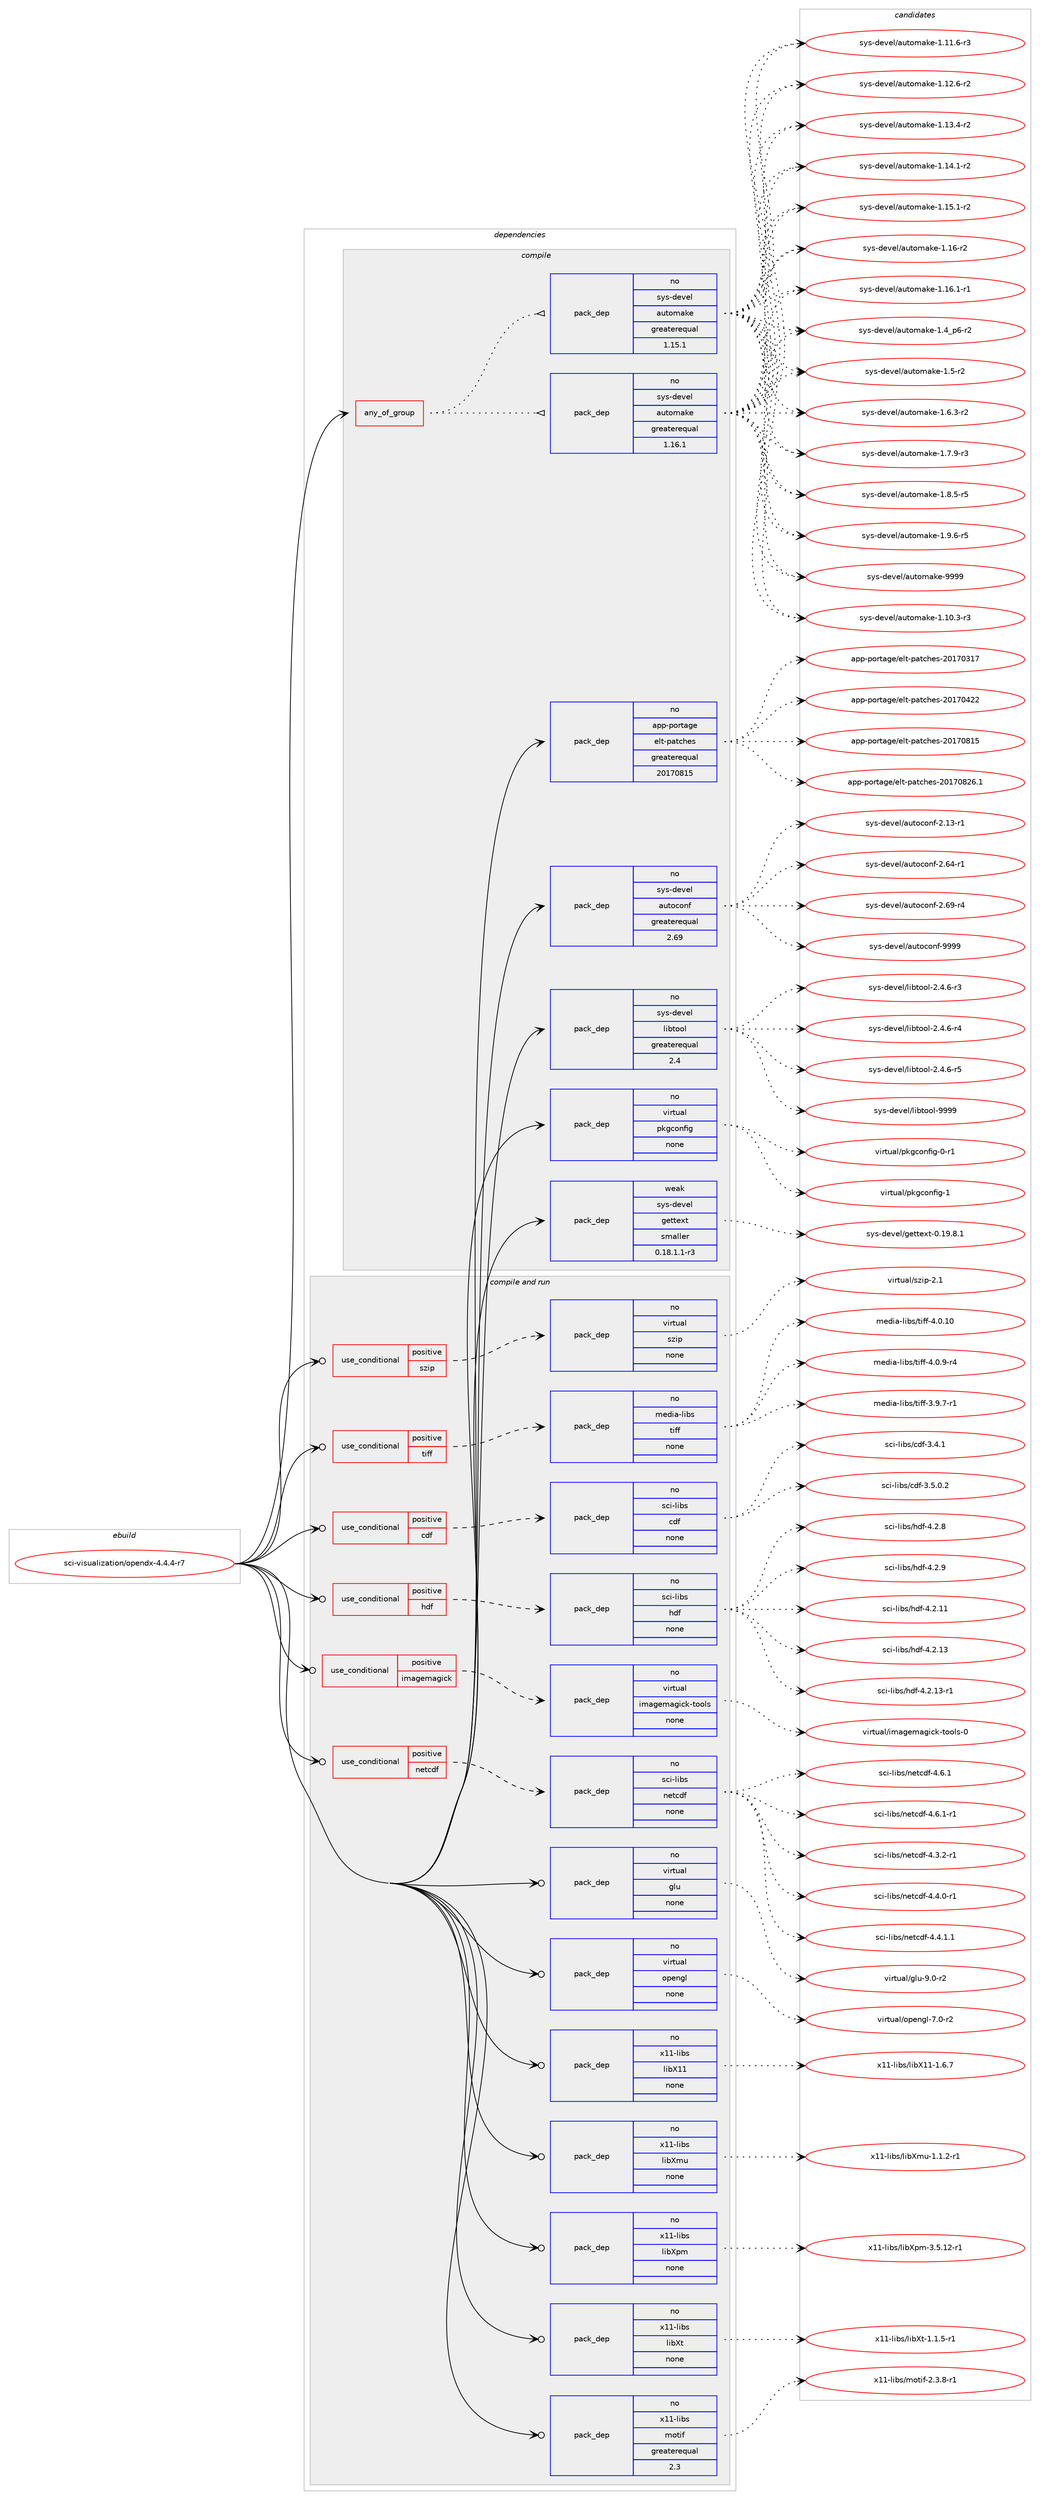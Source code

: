 digraph prolog {

# *************
# Graph options
# *************

newrank=true;
concentrate=true;
compound=true;
graph [rankdir=LR,fontname=Helvetica,fontsize=10,ranksep=1.5];#, ranksep=2.5, nodesep=0.2];
edge  [arrowhead=vee];
node  [fontname=Helvetica,fontsize=10];

# **********
# The ebuild
# **********

subgraph cluster_leftcol {
color=gray;
rank=same;
label=<<i>ebuild</i>>;
id [label="sci-visualization/opendx-4.4.4-r7", color=red, width=4, href="../sci-visualization/opendx-4.4.4-r7.svg"];
}

# ****************
# The dependencies
# ****************

subgraph cluster_midcol {
color=gray;
label=<<i>dependencies</i>>;
subgraph cluster_compile {
fillcolor="#eeeeee";
style=filled;
label=<<i>compile</i>>;
subgraph any27062 {
dependency1702295 [label=<<TABLE BORDER="0" CELLBORDER="1" CELLSPACING="0" CELLPADDING="4"><TR><TD CELLPADDING="10">any_of_group</TD></TR></TABLE>>, shape=none, color=red];subgraph pack1218822 {
dependency1702296 [label=<<TABLE BORDER="0" CELLBORDER="1" CELLSPACING="0" CELLPADDING="4" WIDTH="220"><TR><TD ROWSPAN="6" CELLPADDING="30">pack_dep</TD></TR><TR><TD WIDTH="110">no</TD></TR><TR><TD>sys-devel</TD></TR><TR><TD>automake</TD></TR><TR><TD>greaterequal</TD></TR><TR><TD>1.16.1</TD></TR></TABLE>>, shape=none, color=blue];
}
dependency1702295:e -> dependency1702296:w [weight=20,style="dotted",arrowhead="oinv"];
subgraph pack1218823 {
dependency1702297 [label=<<TABLE BORDER="0" CELLBORDER="1" CELLSPACING="0" CELLPADDING="4" WIDTH="220"><TR><TD ROWSPAN="6" CELLPADDING="30">pack_dep</TD></TR><TR><TD WIDTH="110">no</TD></TR><TR><TD>sys-devel</TD></TR><TR><TD>automake</TD></TR><TR><TD>greaterequal</TD></TR><TR><TD>1.15.1</TD></TR></TABLE>>, shape=none, color=blue];
}
dependency1702295:e -> dependency1702297:w [weight=20,style="dotted",arrowhead="oinv"];
}
id:e -> dependency1702295:w [weight=20,style="solid",arrowhead="vee"];
subgraph pack1218824 {
dependency1702298 [label=<<TABLE BORDER="0" CELLBORDER="1" CELLSPACING="0" CELLPADDING="4" WIDTH="220"><TR><TD ROWSPAN="6" CELLPADDING="30">pack_dep</TD></TR><TR><TD WIDTH="110">no</TD></TR><TR><TD>app-portage</TD></TR><TR><TD>elt-patches</TD></TR><TR><TD>greaterequal</TD></TR><TR><TD>20170815</TD></TR></TABLE>>, shape=none, color=blue];
}
id:e -> dependency1702298:w [weight=20,style="solid",arrowhead="vee"];
subgraph pack1218825 {
dependency1702299 [label=<<TABLE BORDER="0" CELLBORDER="1" CELLSPACING="0" CELLPADDING="4" WIDTH="220"><TR><TD ROWSPAN="6" CELLPADDING="30">pack_dep</TD></TR><TR><TD WIDTH="110">no</TD></TR><TR><TD>sys-devel</TD></TR><TR><TD>autoconf</TD></TR><TR><TD>greaterequal</TD></TR><TR><TD>2.69</TD></TR></TABLE>>, shape=none, color=blue];
}
id:e -> dependency1702299:w [weight=20,style="solid",arrowhead="vee"];
subgraph pack1218826 {
dependency1702300 [label=<<TABLE BORDER="0" CELLBORDER="1" CELLSPACING="0" CELLPADDING="4" WIDTH="220"><TR><TD ROWSPAN="6" CELLPADDING="30">pack_dep</TD></TR><TR><TD WIDTH="110">no</TD></TR><TR><TD>sys-devel</TD></TR><TR><TD>libtool</TD></TR><TR><TD>greaterequal</TD></TR><TR><TD>2.4</TD></TR></TABLE>>, shape=none, color=blue];
}
id:e -> dependency1702300:w [weight=20,style="solid",arrowhead="vee"];
subgraph pack1218827 {
dependency1702301 [label=<<TABLE BORDER="0" CELLBORDER="1" CELLSPACING="0" CELLPADDING="4" WIDTH="220"><TR><TD ROWSPAN="6" CELLPADDING="30">pack_dep</TD></TR><TR><TD WIDTH="110">no</TD></TR><TR><TD>virtual</TD></TR><TR><TD>pkgconfig</TD></TR><TR><TD>none</TD></TR><TR><TD></TD></TR></TABLE>>, shape=none, color=blue];
}
id:e -> dependency1702301:w [weight=20,style="solid",arrowhead="vee"];
subgraph pack1218828 {
dependency1702302 [label=<<TABLE BORDER="0" CELLBORDER="1" CELLSPACING="0" CELLPADDING="4" WIDTH="220"><TR><TD ROWSPAN="6" CELLPADDING="30">pack_dep</TD></TR><TR><TD WIDTH="110">weak</TD></TR><TR><TD>sys-devel</TD></TR><TR><TD>gettext</TD></TR><TR><TD>smaller</TD></TR><TR><TD>0.18.1.1-r3</TD></TR></TABLE>>, shape=none, color=blue];
}
id:e -> dependency1702302:w [weight=20,style="solid",arrowhead="vee"];
}
subgraph cluster_compileandrun {
fillcolor="#eeeeee";
style=filled;
label=<<i>compile and run</i>>;
subgraph cond455559 {
dependency1702303 [label=<<TABLE BORDER="0" CELLBORDER="1" CELLSPACING="0" CELLPADDING="4"><TR><TD ROWSPAN="3" CELLPADDING="10">use_conditional</TD></TR><TR><TD>positive</TD></TR><TR><TD>cdf</TD></TR></TABLE>>, shape=none, color=red];
subgraph pack1218829 {
dependency1702304 [label=<<TABLE BORDER="0" CELLBORDER="1" CELLSPACING="0" CELLPADDING="4" WIDTH="220"><TR><TD ROWSPAN="6" CELLPADDING="30">pack_dep</TD></TR><TR><TD WIDTH="110">no</TD></TR><TR><TD>sci-libs</TD></TR><TR><TD>cdf</TD></TR><TR><TD>none</TD></TR><TR><TD></TD></TR></TABLE>>, shape=none, color=blue];
}
dependency1702303:e -> dependency1702304:w [weight=20,style="dashed",arrowhead="vee"];
}
id:e -> dependency1702303:w [weight=20,style="solid",arrowhead="odotvee"];
subgraph cond455560 {
dependency1702305 [label=<<TABLE BORDER="0" CELLBORDER="1" CELLSPACING="0" CELLPADDING="4"><TR><TD ROWSPAN="3" CELLPADDING="10">use_conditional</TD></TR><TR><TD>positive</TD></TR><TR><TD>hdf</TD></TR></TABLE>>, shape=none, color=red];
subgraph pack1218830 {
dependency1702306 [label=<<TABLE BORDER="0" CELLBORDER="1" CELLSPACING="0" CELLPADDING="4" WIDTH="220"><TR><TD ROWSPAN="6" CELLPADDING="30">pack_dep</TD></TR><TR><TD WIDTH="110">no</TD></TR><TR><TD>sci-libs</TD></TR><TR><TD>hdf</TD></TR><TR><TD>none</TD></TR><TR><TD></TD></TR></TABLE>>, shape=none, color=blue];
}
dependency1702305:e -> dependency1702306:w [weight=20,style="dashed",arrowhead="vee"];
}
id:e -> dependency1702305:w [weight=20,style="solid",arrowhead="odotvee"];
subgraph cond455561 {
dependency1702307 [label=<<TABLE BORDER="0" CELLBORDER="1" CELLSPACING="0" CELLPADDING="4"><TR><TD ROWSPAN="3" CELLPADDING="10">use_conditional</TD></TR><TR><TD>positive</TD></TR><TR><TD>imagemagick</TD></TR></TABLE>>, shape=none, color=red];
subgraph pack1218831 {
dependency1702308 [label=<<TABLE BORDER="0" CELLBORDER="1" CELLSPACING="0" CELLPADDING="4" WIDTH="220"><TR><TD ROWSPAN="6" CELLPADDING="30">pack_dep</TD></TR><TR><TD WIDTH="110">no</TD></TR><TR><TD>virtual</TD></TR><TR><TD>imagemagick-tools</TD></TR><TR><TD>none</TD></TR><TR><TD></TD></TR></TABLE>>, shape=none, color=blue];
}
dependency1702307:e -> dependency1702308:w [weight=20,style="dashed",arrowhead="vee"];
}
id:e -> dependency1702307:w [weight=20,style="solid",arrowhead="odotvee"];
subgraph cond455562 {
dependency1702309 [label=<<TABLE BORDER="0" CELLBORDER="1" CELLSPACING="0" CELLPADDING="4"><TR><TD ROWSPAN="3" CELLPADDING="10">use_conditional</TD></TR><TR><TD>positive</TD></TR><TR><TD>netcdf</TD></TR></TABLE>>, shape=none, color=red];
subgraph pack1218832 {
dependency1702310 [label=<<TABLE BORDER="0" CELLBORDER="1" CELLSPACING="0" CELLPADDING="4" WIDTH="220"><TR><TD ROWSPAN="6" CELLPADDING="30">pack_dep</TD></TR><TR><TD WIDTH="110">no</TD></TR><TR><TD>sci-libs</TD></TR><TR><TD>netcdf</TD></TR><TR><TD>none</TD></TR><TR><TD></TD></TR></TABLE>>, shape=none, color=blue];
}
dependency1702309:e -> dependency1702310:w [weight=20,style="dashed",arrowhead="vee"];
}
id:e -> dependency1702309:w [weight=20,style="solid",arrowhead="odotvee"];
subgraph cond455563 {
dependency1702311 [label=<<TABLE BORDER="0" CELLBORDER="1" CELLSPACING="0" CELLPADDING="4"><TR><TD ROWSPAN="3" CELLPADDING="10">use_conditional</TD></TR><TR><TD>positive</TD></TR><TR><TD>szip</TD></TR></TABLE>>, shape=none, color=red];
subgraph pack1218833 {
dependency1702312 [label=<<TABLE BORDER="0" CELLBORDER="1" CELLSPACING="0" CELLPADDING="4" WIDTH="220"><TR><TD ROWSPAN="6" CELLPADDING="30">pack_dep</TD></TR><TR><TD WIDTH="110">no</TD></TR><TR><TD>virtual</TD></TR><TR><TD>szip</TD></TR><TR><TD>none</TD></TR><TR><TD></TD></TR></TABLE>>, shape=none, color=blue];
}
dependency1702311:e -> dependency1702312:w [weight=20,style="dashed",arrowhead="vee"];
}
id:e -> dependency1702311:w [weight=20,style="solid",arrowhead="odotvee"];
subgraph cond455564 {
dependency1702313 [label=<<TABLE BORDER="0" CELLBORDER="1" CELLSPACING="0" CELLPADDING="4"><TR><TD ROWSPAN="3" CELLPADDING="10">use_conditional</TD></TR><TR><TD>positive</TD></TR><TR><TD>tiff</TD></TR></TABLE>>, shape=none, color=red];
subgraph pack1218834 {
dependency1702314 [label=<<TABLE BORDER="0" CELLBORDER="1" CELLSPACING="0" CELLPADDING="4" WIDTH="220"><TR><TD ROWSPAN="6" CELLPADDING="30">pack_dep</TD></TR><TR><TD WIDTH="110">no</TD></TR><TR><TD>media-libs</TD></TR><TR><TD>tiff</TD></TR><TR><TD>none</TD></TR><TR><TD></TD></TR></TABLE>>, shape=none, color=blue];
}
dependency1702313:e -> dependency1702314:w [weight=20,style="dashed",arrowhead="vee"];
}
id:e -> dependency1702313:w [weight=20,style="solid",arrowhead="odotvee"];
subgraph pack1218835 {
dependency1702315 [label=<<TABLE BORDER="0" CELLBORDER="1" CELLSPACING="0" CELLPADDING="4" WIDTH="220"><TR><TD ROWSPAN="6" CELLPADDING="30">pack_dep</TD></TR><TR><TD WIDTH="110">no</TD></TR><TR><TD>virtual</TD></TR><TR><TD>glu</TD></TR><TR><TD>none</TD></TR><TR><TD></TD></TR></TABLE>>, shape=none, color=blue];
}
id:e -> dependency1702315:w [weight=20,style="solid",arrowhead="odotvee"];
subgraph pack1218836 {
dependency1702316 [label=<<TABLE BORDER="0" CELLBORDER="1" CELLSPACING="0" CELLPADDING="4" WIDTH="220"><TR><TD ROWSPAN="6" CELLPADDING="30">pack_dep</TD></TR><TR><TD WIDTH="110">no</TD></TR><TR><TD>virtual</TD></TR><TR><TD>opengl</TD></TR><TR><TD>none</TD></TR><TR><TD></TD></TR></TABLE>>, shape=none, color=blue];
}
id:e -> dependency1702316:w [weight=20,style="solid",arrowhead="odotvee"];
subgraph pack1218837 {
dependency1702317 [label=<<TABLE BORDER="0" CELLBORDER="1" CELLSPACING="0" CELLPADDING="4" WIDTH="220"><TR><TD ROWSPAN="6" CELLPADDING="30">pack_dep</TD></TR><TR><TD WIDTH="110">no</TD></TR><TR><TD>x11-libs</TD></TR><TR><TD>libX11</TD></TR><TR><TD>none</TD></TR><TR><TD></TD></TR></TABLE>>, shape=none, color=blue];
}
id:e -> dependency1702317:w [weight=20,style="solid",arrowhead="odotvee"];
subgraph pack1218838 {
dependency1702318 [label=<<TABLE BORDER="0" CELLBORDER="1" CELLSPACING="0" CELLPADDING="4" WIDTH="220"><TR><TD ROWSPAN="6" CELLPADDING="30">pack_dep</TD></TR><TR><TD WIDTH="110">no</TD></TR><TR><TD>x11-libs</TD></TR><TR><TD>libXmu</TD></TR><TR><TD>none</TD></TR><TR><TD></TD></TR></TABLE>>, shape=none, color=blue];
}
id:e -> dependency1702318:w [weight=20,style="solid",arrowhead="odotvee"];
subgraph pack1218839 {
dependency1702319 [label=<<TABLE BORDER="0" CELLBORDER="1" CELLSPACING="0" CELLPADDING="4" WIDTH="220"><TR><TD ROWSPAN="6" CELLPADDING="30">pack_dep</TD></TR><TR><TD WIDTH="110">no</TD></TR><TR><TD>x11-libs</TD></TR><TR><TD>libXpm</TD></TR><TR><TD>none</TD></TR><TR><TD></TD></TR></TABLE>>, shape=none, color=blue];
}
id:e -> dependency1702319:w [weight=20,style="solid",arrowhead="odotvee"];
subgraph pack1218840 {
dependency1702320 [label=<<TABLE BORDER="0" CELLBORDER="1" CELLSPACING="0" CELLPADDING="4" WIDTH="220"><TR><TD ROWSPAN="6" CELLPADDING="30">pack_dep</TD></TR><TR><TD WIDTH="110">no</TD></TR><TR><TD>x11-libs</TD></TR><TR><TD>libXt</TD></TR><TR><TD>none</TD></TR><TR><TD></TD></TR></TABLE>>, shape=none, color=blue];
}
id:e -> dependency1702320:w [weight=20,style="solid",arrowhead="odotvee"];
subgraph pack1218841 {
dependency1702321 [label=<<TABLE BORDER="0" CELLBORDER="1" CELLSPACING="0" CELLPADDING="4" WIDTH="220"><TR><TD ROWSPAN="6" CELLPADDING="30">pack_dep</TD></TR><TR><TD WIDTH="110">no</TD></TR><TR><TD>x11-libs</TD></TR><TR><TD>motif</TD></TR><TR><TD>greaterequal</TD></TR><TR><TD>2.3</TD></TR></TABLE>>, shape=none, color=blue];
}
id:e -> dependency1702321:w [weight=20,style="solid",arrowhead="odotvee"];
}
subgraph cluster_run {
fillcolor="#eeeeee";
style=filled;
label=<<i>run</i>>;
}
}

# **************
# The candidates
# **************

subgraph cluster_choices {
rank=same;
color=gray;
label=<<i>candidates</i>>;

subgraph choice1218822 {
color=black;
nodesep=1;
choice11512111545100101118101108479711711611110997107101454946494846514511451 [label="sys-devel/automake-1.10.3-r3", color=red, width=4,href="../sys-devel/automake-1.10.3-r3.svg"];
choice11512111545100101118101108479711711611110997107101454946494946544511451 [label="sys-devel/automake-1.11.6-r3", color=red, width=4,href="../sys-devel/automake-1.11.6-r3.svg"];
choice11512111545100101118101108479711711611110997107101454946495046544511450 [label="sys-devel/automake-1.12.6-r2", color=red, width=4,href="../sys-devel/automake-1.12.6-r2.svg"];
choice11512111545100101118101108479711711611110997107101454946495146524511450 [label="sys-devel/automake-1.13.4-r2", color=red, width=4,href="../sys-devel/automake-1.13.4-r2.svg"];
choice11512111545100101118101108479711711611110997107101454946495246494511450 [label="sys-devel/automake-1.14.1-r2", color=red, width=4,href="../sys-devel/automake-1.14.1-r2.svg"];
choice11512111545100101118101108479711711611110997107101454946495346494511450 [label="sys-devel/automake-1.15.1-r2", color=red, width=4,href="../sys-devel/automake-1.15.1-r2.svg"];
choice1151211154510010111810110847971171161111099710710145494649544511450 [label="sys-devel/automake-1.16-r2", color=red, width=4,href="../sys-devel/automake-1.16-r2.svg"];
choice11512111545100101118101108479711711611110997107101454946495446494511449 [label="sys-devel/automake-1.16.1-r1", color=red, width=4,href="../sys-devel/automake-1.16.1-r1.svg"];
choice115121115451001011181011084797117116111109971071014549465295112544511450 [label="sys-devel/automake-1.4_p6-r2", color=red, width=4,href="../sys-devel/automake-1.4_p6-r2.svg"];
choice11512111545100101118101108479711711611110997107101454946534511450 [label="sys-devel/automake-1.5-r2", color=red, width=4,href="../sys-devel/automake-1.5-r2.svg"];
choice115121115451001011181011084797117116111109971071014549465446514511450 [label="sys-devel/automake-1.6.3-r2", color=red, width=4,href="../sys-devel/automake-1.6.3-r2.svg"];
choice115121115451001011181011084797117116111109971071014549465546574511451 [label="sys-devel/automake-1.7.9-r3", color=red, width=4,href="../sys-devel/automake-1.7.9-r3.svg"];
choice115121115451001011181011084797117116111109971071014549465646534511453 [label="sys-devel/automake-1.8.5-r5", color=red, width=4,href="../sys-devel/automake-1.8.5-r5.svg"];
choice115121115451001011181011084797117116111109971071014549465746544511453 [label="sys-devel/automake-1.9.6-r5", color=red, width=4,href="../sys-devel/automake-1.9.6-r5.svg"];
choice115121115451001011181011084797117116111109971071014557575757 [label="sys-devel/automake-9999", color=red, width=4,href="../sys-devel/automake-9999.svg"];
dependency1702296:e -> choice11512111545100101118101108479711711611110997107101454946494846514511451:w [style=dotted,weight="100"];
dependency1702296:e -> choice11512111545100101118101108479711711611110997107101454946494946544511451:w [style=dotted,weight="100"];
dependency1702296:e -> choice11512111545100101118101108479711711611110997107101454946495046544511450:w [style=dotted,weight="100"];
dependency1702296:e -> choice11512111545100101118101108479711711611110997107101454946495146524511450:w [style=dotted,weight="100"];
dependency1702296:e -> choice11512111545100101118101108479711711611110997107101454946495246494511450:w [style=dotted,weight="100"];
dependency1702296:e -> choice11512111545100101118101108479711711611110997107101454946495346494511450:w [style=dotted,weight="100"];
dependency1702296:e -> choice1151211154510010111810110847971171161111099710710145494649544511450:w [style=dotted,weight="100"];
dependency1702296:e -> choice11512111545100101118101108479711711611110997107101454946495446494511449:w [style=dotted,weight="100"];
dependency1702296:e -> choice115121115451001011181011084797117116111109971071014549465295112544511450:w [style=dotted,weight="100"];
dependency1702296:e -> choice11512111545100101118101108479711711611110997107101454946534511450:w [style=dotted,weight="100"];
dependency1702296:e -> choice115121115451001011181011084797117116111109971071014549465446514511450:w [style=dotted,weight="100"];
dependency1702296:e -> choice115121115451001011181011084797117116111109971071014549465546574511451:w [style=dotted,weight="100"];
dependency1702296:e -> choice115121115451001011181011084797117116111109971071014549465646534511453:w [style=dotted,weight="100"];
dependency1702296:e -> choice115121115451001011181011084797117116111109971071014549465746544511453:w [style=dotted,weight="100"];
dependency1702296:e -> choice115121115451001011181011084797117116111109971071014557575757:w [style=dotted,weight="100"];
}
subgraph choice1218823 {
color=black;
nodesep=1;
choice11512111545100101118101108479711711611110997107101454946494846514511451 [label="sys-devel/automake-1.10.3-r3", color=red, width=4,href="../sys-devel/automake-1.10.3-r3.svg"];
choice11512111545100101118101108479711711611110997107101454946494946544511451 [label="sys-devel/automake-1.11.6-r3", color=red, width=4,href="../sys-devel/automake-1.11.6-r3.svg"];
choice11512111545100101118101108479711711611110997107101454946495046544511450 [label="sys-devel/automake-1.12.6-r2", color=red, width=4,href="../sys-devel/automake-1.12.6-r2.svg"];
choice11512111545100101118101108479711711611110997107101454946495146524511450 [label="sys-devel/automake-1.13.4-r2", color=red, width=4,href="../sys-devel/automake-1.13.4-r2.svg"];
choice11512111545100101118101108479711711611110997107101454946495246494511450 [label="sys-devel/automake-1.14.1-r2", color=red, width=4,href="../sys-devel/automake-1.14.1-r2.svg"];
choice11512111545100101118101108479711711611110997107101454946495346494511450 [label="sys-devel/automake-1.15.1-r2", color=red, width=4,href="../sys-devel/automake-1.15.1-r2.svg"];
choice1151211154510010111810110847971171161111099710710145494649544511450 [label="sys-devel/automake-1.16-r2", color=red, width=4,href="../sys-devel/automake-1.16-r2.svg"];
choice11512111545100101118101108479711711611110997107101454946495446494511449 [label="sys-devel/automake-1.16.1-r1", color=red, width=4,href="../sys-devel/automake-1.16.1-r1.svg"];
choice115121115451001011181011084797117116111109971071014549465295112544511450 [label="sys-devel/automake-1.4_p6-r2", color=red, width=4,href="../sys-devel/automake-1.4_p6-r2.svg"];
choice11512111545100101118101108479711711611110997107101454946534511450 [label="sys-devel/automake-1.5-r2", color=red, width=4,href="../sys-devel/automake-1.5-r2.svg"];
choice115121115451001011181011084797117116111109971071014549465446514511450 [label="sys-devel/automake-1.6.3-r2", color=red, width=4,href="../sys-devel/automake-1.6.3-r2.svg"];
choice115121115451001011181011084797117116111109971071014549465546574511451 [label="sys-devel/automake-1.7.9-r3", color=red, width=4,href="../sys-devel/automake-1.7.9-r3.svg"];
choice115121115451001011181011084797117116111109971071014549465646534511453 [label="sys-devel/automake-1.8.5-r5", color=red, width=4,href="../sys-devel/automake-1.8.5-r5.svg"];
choice115121115451001011181011084797117116111109971071014549465746544511453 [label="sys-devel/automake-1.9.6-r5", color=red, width=4,href="../sys-devel/automake-1.9.6-r5.svg"];
choice115121115451001011181011084797117116111109971071014557575757 [label="sys-devel/automake-9999", color=red, width=4,href="../sys-devel/automake-9999.svg"];
dependency1702297:e -> choice11512111545100101118101108479711711611110997107101454946494846514511451:w [style=dotted,weight="100"];
dependency1702297:e -> choice11512111545100101118101108479711711611110997107101454946494946544511451:w [style=dotted,weight="100"];
dependency1702297:e -> choice11512111545100101118101108479711711611110997107101454946495046544511450:w [style=dotted,weight="100"];
dependency1702297:e -> choice11512111545100101118101108479711711611110997107101454946495146524511450:w [style=dotted,weight="100"];
dependency1702297:e -> choice11512111545100101118101108479711711611110997107101454946495246494511450:w [style=dotted,weight="100"];
dependency1702297:e -> choice11512111545100101118101108479711711611110997107101454946495346494511450:w [style=dotted,weight="100"];
dependency1702297:e -> choice1151211154510010111810110847971171161111099710710145494649544511450:w [style=dotted,weight="100"];
dependency1702297:e -> choice11512111545100101118101108479711711611110997107101454946495446494511449:w [style=dotted,weight="100"];
dependency1702297:e -> choice115121115451001011181011084797117116111109971071014549465295112544511450:w [style=dotted,weight="100"];
dependency1702297:e -> choice11512111545100101118101108479711711611110997107101454946534511450:w [style=dotted,weight="100"];
dependency1702297:e -> choice115121115451001011181011084797117116111109971071014549465446514511450:w [style=dotted,weight="100"];
dependency1702297:e -> choice115121115451001011181011084797117116111109971071014549465546574511451:w [style=dotted,weight="100"];
dependency1702297:e -> choice115121115451001011181011084797117116111109971071014549465646534511453:w [style=dotted,weight="100"];
dependency1702297:e -> choice115121115451001011181011084797117116111109971071014549465746544511453:w [style=dotted,weight="100"];
dependency1702297:e -> choice115121115451001011181011084797117116111109971071014557575757:w [style=dotted,weight="100"];
}
subgraph choice1218824 {
color=black;
nodesep=1;
choice97112112451121111141169710310147101108116451129711699104101115455048495548514955 [label="app-portage/elt-patches-20170317", color=red, width=4,href="../app-portage/elt-patches-20170317.svg"];
choice97112112451121111141169710310147101108116451129711699104101115455048495548525050 [label="app-portage/elt-patches-20170422", color=red, width=4,href="../app-portage/elt-patches-20170422.svg"];
choice97112112451121111141169710310147101108116451129711699104101115455048495548564953 [label="app-portage/elt-patches-20170815", color=red, width=4,href="../app-portage/elt-patches-20170815.svg"];
choice971121124511211111411697103101471011081164511297116991041011154550484955485650544649 [label="app-portage/elt-patches-20170826.1", color=red, width=4,href="../app-portage/elt-patches-20170826.1.svg"];
dependency1702298:e -> choice97112112451121111141169710310147101108116451129711699104101115455048495548514955:w [style=dotted,weight="100"];
dependency1702298:e -> choice97112112451121111141169710310147101108116451129711699104101115455048495548525050:w [style=dotted,weight="100"];
dependency1702298:e -> choice97112112451121111141169710310147101108116451129711699104101115455048495548564953:w [style=dotted,weight="100"];
dependency1702298:e -> choice971121124511211111411697103101471011081164511297116991041011154550484955485650544649:w [style=dotted,weight="100"];
}
subgraph choice1218825 {
color=black;
nodesep=1;
choice1151211154510010111810110847971171161119911111010245504649514511449 [label="sys-devel/autoconf-2.13-r1", color=red, width=4,href="../sys-devel/autoconf-2.13-r1.svg"];
choice1151211154510010111810110847971171161119911111010245504654524511449 [label="sys-devel/autoconf-2.64-r1", color=red, width=4,href="../sys-devel/autoconf-2.64-r1.svg"];
choice1151211154510010111810110847971171161119911111010245504654574511452 [label="sys-devel/autoconf-2.69-r4", color=red, width=4,href="../sys-devel/autoconf-2.69-r4.svg"];
choice115121115451001011181011084797117116111991111101024557575757 [label="sys-devel/autoconf-9999", color=red, width=4,href="../sys-devel/autoconf-9999.svg"];
dependency1702299:e -> choice1151211154510010111810110847971171161119911111010245504649514511449:w [style=dotted,weight="100"];
dependency1702299:e -> choice1151211154510010111810110847971171161119911111010245504654524511449:w [style=dotted,weight="100"];
dependency1702299:e -> choice1151211154510010111810110847971171161119911111010245504654574511452:w [style=dotted,weight="100"];
dependency1702299:e -> choice115121115451001011181011084797117116111991111101024557575757:w [style=dotted,weight="100"];
}
subgraph choice1218826 {
color=black;
nodesep=1;
choice1151211154510010111810110847108105981161111111084550465246544511451 [label="sys-devel/libtool-2.4.6-r3", color=red, width=4,href="../sys-devel/libtool-2.4.6-r3.svg"];
choice1151211154510010111810110847108105981161111111084550465246544511452 [label="sys-devel/libtool-2.4.6-r4", color=red, width=4,href="../sys-devel/libtool-2.4.6-r4.svg"];
choice1151211154510010111810110847108105981161111111084550465246544511453 [label="sys-devel/libtool-2.4.6-r5", color=red, width=4,href="../sys-devel/libtool-2.4.6-r5.svg"];
choice1151211154510010111810110847108105981161111111084557575757 [label="sys-devel/libtool-9999", color=red, width=4,href="../sys-devel/libtool-9999.svg"];
dependency1702300:e -> choice1151211154510010111810110847108105981161111111084550465246544511451:w [style=dotted,weight="100"];
dependency1702300:e -> choice1151211154510010111810110847108105981161111111084550465246544511452:w [style=dotted,weight="100"];
dependency1702300:e -> choice1151211154510010111810110847108105981161111111084550465246544511453:w [style=dotted,weight="100"];
dependency1702300:e -> choice1151211154510010111810110847108105981161111111084557575757:w [style=dotted,weight="100"];
}
subgraph choice1218827 {
color=black;
nodesep=1;
choice11810511411611797108471121071039911111010210510345484511449 [label="virtual/pkgconfig-0-r1", color=red, width=4,href="../virtual/pkgconfig-0-r1.svg"];
choice1181051141161179710847112107103991111101021051034549 [label="virtual/pkgconfig-1", color=red, width=4,href="../virtual/pkgconfig-1.svg"];
dependency1702301:e -> choice11810511411611797108471121071039911111010210510345484511449:w [style=dotted,weight="100"];
dependency1702301:e -> choice1181051141161179710847112107103991111101021051034549:w [style=dotted,weight="100"];
}
subgraph choice1218828 {
color=black;
nodesep=1;
choice1151211154510010111810110847103101116116101120116454846495746564649 [label="sys-devel/gettext-0.19.8.1", color=red, width=4,href="../sys-devel/gettext-0.19.8.1.svg"];
dependency1702302:e -> choice1151211154510010111810110847103101116116101120116454846495746564649:w [style=dotted,weight="100"];
}
subgraph choice1218829 {
color=black;
nodesep=1;
choice1159910545108105981154799100102455146524649 [label="sci-libs/cdf-3.4.1", color=red, width=4,href="../sci-libs/cdf-3.4.1.svg"];
choice11599105451081059811547991001024551465346484650 [label="sci-libs/cdf-3.5.0.2", color=red, width=4,href="../sci-libs/cdf-3.5.0.2.svg"];
dependency1702304:e -> choice1159910545108105981154799100102455146524649:w [style=dotted,weight="100"];
dependency1702304:e -> choice11599105451081059811547991001024551465346484650:w [style=dotted,weight="100"];
}
subgraph choice1218830 {
color=black;
nodesep=1;
choice1159910545108105981154710410010245524650464949 [label="sci-libs/hdf-4.2.11", color=red, width=4,href="../sci-libs/hdf-4.2.11.svg"];
choice1159910545108105981154710410010245524650464951 [label="sci-libs/hdf-4.2.13", color=red, width=4,href="../sci-libs/hdf-4.2.13.svg"];
choice11599105451081059811547104100102455246504649514511449 [label="sci-libs/hdf-4.2.13-r1", color=red, width=4,href="../sci-libs/hdf-4.2.13-r1.svg"];
choice11599105451081059811547104100102455246504656 [label="sci-libs/hdf-4.2.8", color=red, width=4,href="../sci-libs/hdf-4.2.8.svg"];
choice11599105451081059811547104100102455246504657 [label="sci-libs/hdf-4.2.9", color=red, width=4,href="../sci-libs/hdf-4.2.9.svg"];
dependency1702306:e -> choice1159910545108105981154710410010245524650464949:w [style=dotted,weight="100"];
dependency1702306:e -> choice1159910545108105981154710410010245524650464951:w [style=dotted,weight="100"];
dependency1702306:e -> choice11599105451081059811547104100102455246504649514511449:w [style=dotted,weight="100"];
dependency1702306:e -> choice11599105451081059811547104100102455246504656:w [style=dotted,weight="100"];
dependency1702306:e -> choice11599105451081059811547104100102455246504657:w [style=dotted,weight="100"];
}
subgraph choice1218831 {
color=black;
nodesep=1;
choice1181051141161179710847105109971031011099710310599107451161111111081154548 [label="virtual/imagemagick-tools-0", color=red, width=4,href="../virtual/imagemagick-tools-0.svg"];
dependency1702308:e -> choice1181051141161179710847105109971031011099710310599107451161111111081154548:w [style=dotted,weight="100"];
}
subgraph choice1218832 {
color=black;
nodesep=1;
choice11599105451081059811547110101116991001024552465146504511449 [label="sci-libs/netcdf-4.3.2-r1", color=red, width=4,href="../sci-libs/netcdf-4.3.2-r1.svg"];
choice11599105451081059811547110101116991001024552465246484511449 [label="sci-libs/netcdf-4.4.0-r1", color=red, width=4,href="../sci-libs/netcdf-4.4.0-r1.svg"];
choice11599105451081059811547110101116991001024552465246494649 [label="sci-libs/netcdf-4.4.1.1", color=red, width=4,href="../sci-libs/netcdf-4.4.1.1.svg"];
choice1159910545108105981154711010111699100102455246544649 [label="sci-libs/netcdf-4.6.1", color=red, width=4,href="../sci-libs/netcdf-4.6.1.svg"];
choice11599105451081059811547110101116991001024552465446494511449 [label="sci-libs/netcdf-4.6.1-r1", color=red, width=4,href="../sci-libs/netcdf-4.6.1-r1.svg"];
dependency1702310:e -> choice11599105451081059811547110101116991001024552465146504511449:w [style=dotted,weight="100"];
dependency1702310:e -> choice11599105451081059811547110101116991001024552465246484511449:w [style=dotted,weight="100"];
dependency1702310:e -> choice11599105451081059811547110101116991001024552465246494649:w [style=dotted,weight="100"];
dependency1702310:e -> choice1159910545108105981154711010111699100102455246544649:w [style=dotted,weight="100"];
dependency1702310:e -> choice11599105451081059811547110101116991001024552465446494511449:w [style=dotted,weight="100"];
}
subgraph choice1218833 {
color=black;
nodesep=1;
choice118105114116117971084711512210511245504649 [label="virtual/szip-2.1", color=red, width=4,href="../virtual/szip-2.1.svg"];
dependency1702312:e -> choice118105114116117971084711512210511245504649:w [style=dotted,weight="100"];
}
subgraph choice1218834 {
color=black;
nodesep=1;
choice109101100105974510810598115471161051021024551465746554511449 [label="media-libs/tiff-3.9.7-r1", color=red, width=4,href="../media-libs/tiff-3.9.7-r1.svg"];
choice1091011001059745108105981154711610510210245524648464948 [label="media-libs/tiff-4.0.10", color=red, width=4,href="../media-libs/tiff-4.0.10.svg"];
choice109101100105974510810598115471161051021024552464846574511452 [label="media-libs/tiff-4.0.9-r4", color=red, width=4,href="../media-libs/tiff-4.0.9-r4.svg"];
dependency1702314:e -> choice109101100105974510810598115471161051021024551465746554511449:w [style=dotted,weight="100"];
dependency1702314:e -> choice1091011001059745108105981154711610510210245524648464948:w [style=dotted,weight="100"];
dependency1702314:e -> choice109101100105974510810598115471161051021024552464846574511452:w [style=dotted,weight="100"];
}
subgraph choice1218835 {
color=black;
nodesep=1;
choice1181051141161179710847103108117455746484511450 [label="virtual/glu-9.0-r2", color=red, width=4,href="../virtual/glu-9.0-r2.svg"];
dependency1702315:e -> choice1181051141161179710847103108117455746484511450:w [style=dotted,weight="100"];
}
subgraph choice1218836 {
color=black;
nodesep=1;
choice1181051141161179710847111112101110103108455546484511450 [label="virtual/opengl-7.0-r2", color=red, width=4,href="../virtual/opengl-7.0-r2.svg"];
dependency1702316:e -> choice1181051141161179710847111112101110103108455546484511450:w [style=dotted,weight="100"];
}
subgraph choice1218837 {
color=black;
nodesep=1;
choice120494945108105981154710810598884949454946544655 [label="x11-libs/libX11-1.6.7", color=red, width=4,href="../x11-libs/libX11-1.6.7.svg"];
dependency1702317:e -> choice120494945108105981154710810598884949454946544655:w [style=dotted,weight="100"];
}
subgraph choice1218838 {
color=black;
nodesep=1;
choice120494945108105981154710810598881091174549464946504511449 [label="x11-libs/libXmu-1.1.2-r1", color=red, width=4,href="../x11-libs/libXmu-1.1.2-r1.svg"];
dependency1702318:e -> choice120494945108105981154710810598881091174549464946504511449:w [style=dotted,weight="100"];
}
subgraph choice1218839 {
color=black;
nodesep=1;
choice12049494510810598115471081059888112109455146534649504511449 [label="x11-libs/libXpm-3.5.12-r1", color=red, width=4,href="../x11-libs/libXpm-3.5.12-r1.svg"];
dependency1702319:e -> choice12049494510810598115471081059888112109455146534649504511449:w [style=dotted,weight="100"];
}
subgraph choice1218840 {
color=black;
nodesep=1;
choice120494945108105981154710810598881164549464946534511449 [label="x11-libs/libXt-1.1.5-r1", color=red, width=4,href="../x11-libs/libXt-1.1.5-r1.svg"];
dependency1702320:e -> choice120494945108105981154710810598881164549464946534511449:w [style=dotted,weight="100"];
}
subgraph choice1218841 {
color=black;
nodesep=1;
choice12049494510810598115471091111161051024550465146564511449 [label="x11-libs/motif-2.3.8-r1", color=red, width=4,href="../x11-libs/motif-2.3.8-r1.svg"];
dependency1702321:e -> choice12049494510810598115471091111161051024550465146564511449:w [style=dotted,weight="100"];
}
}

}
